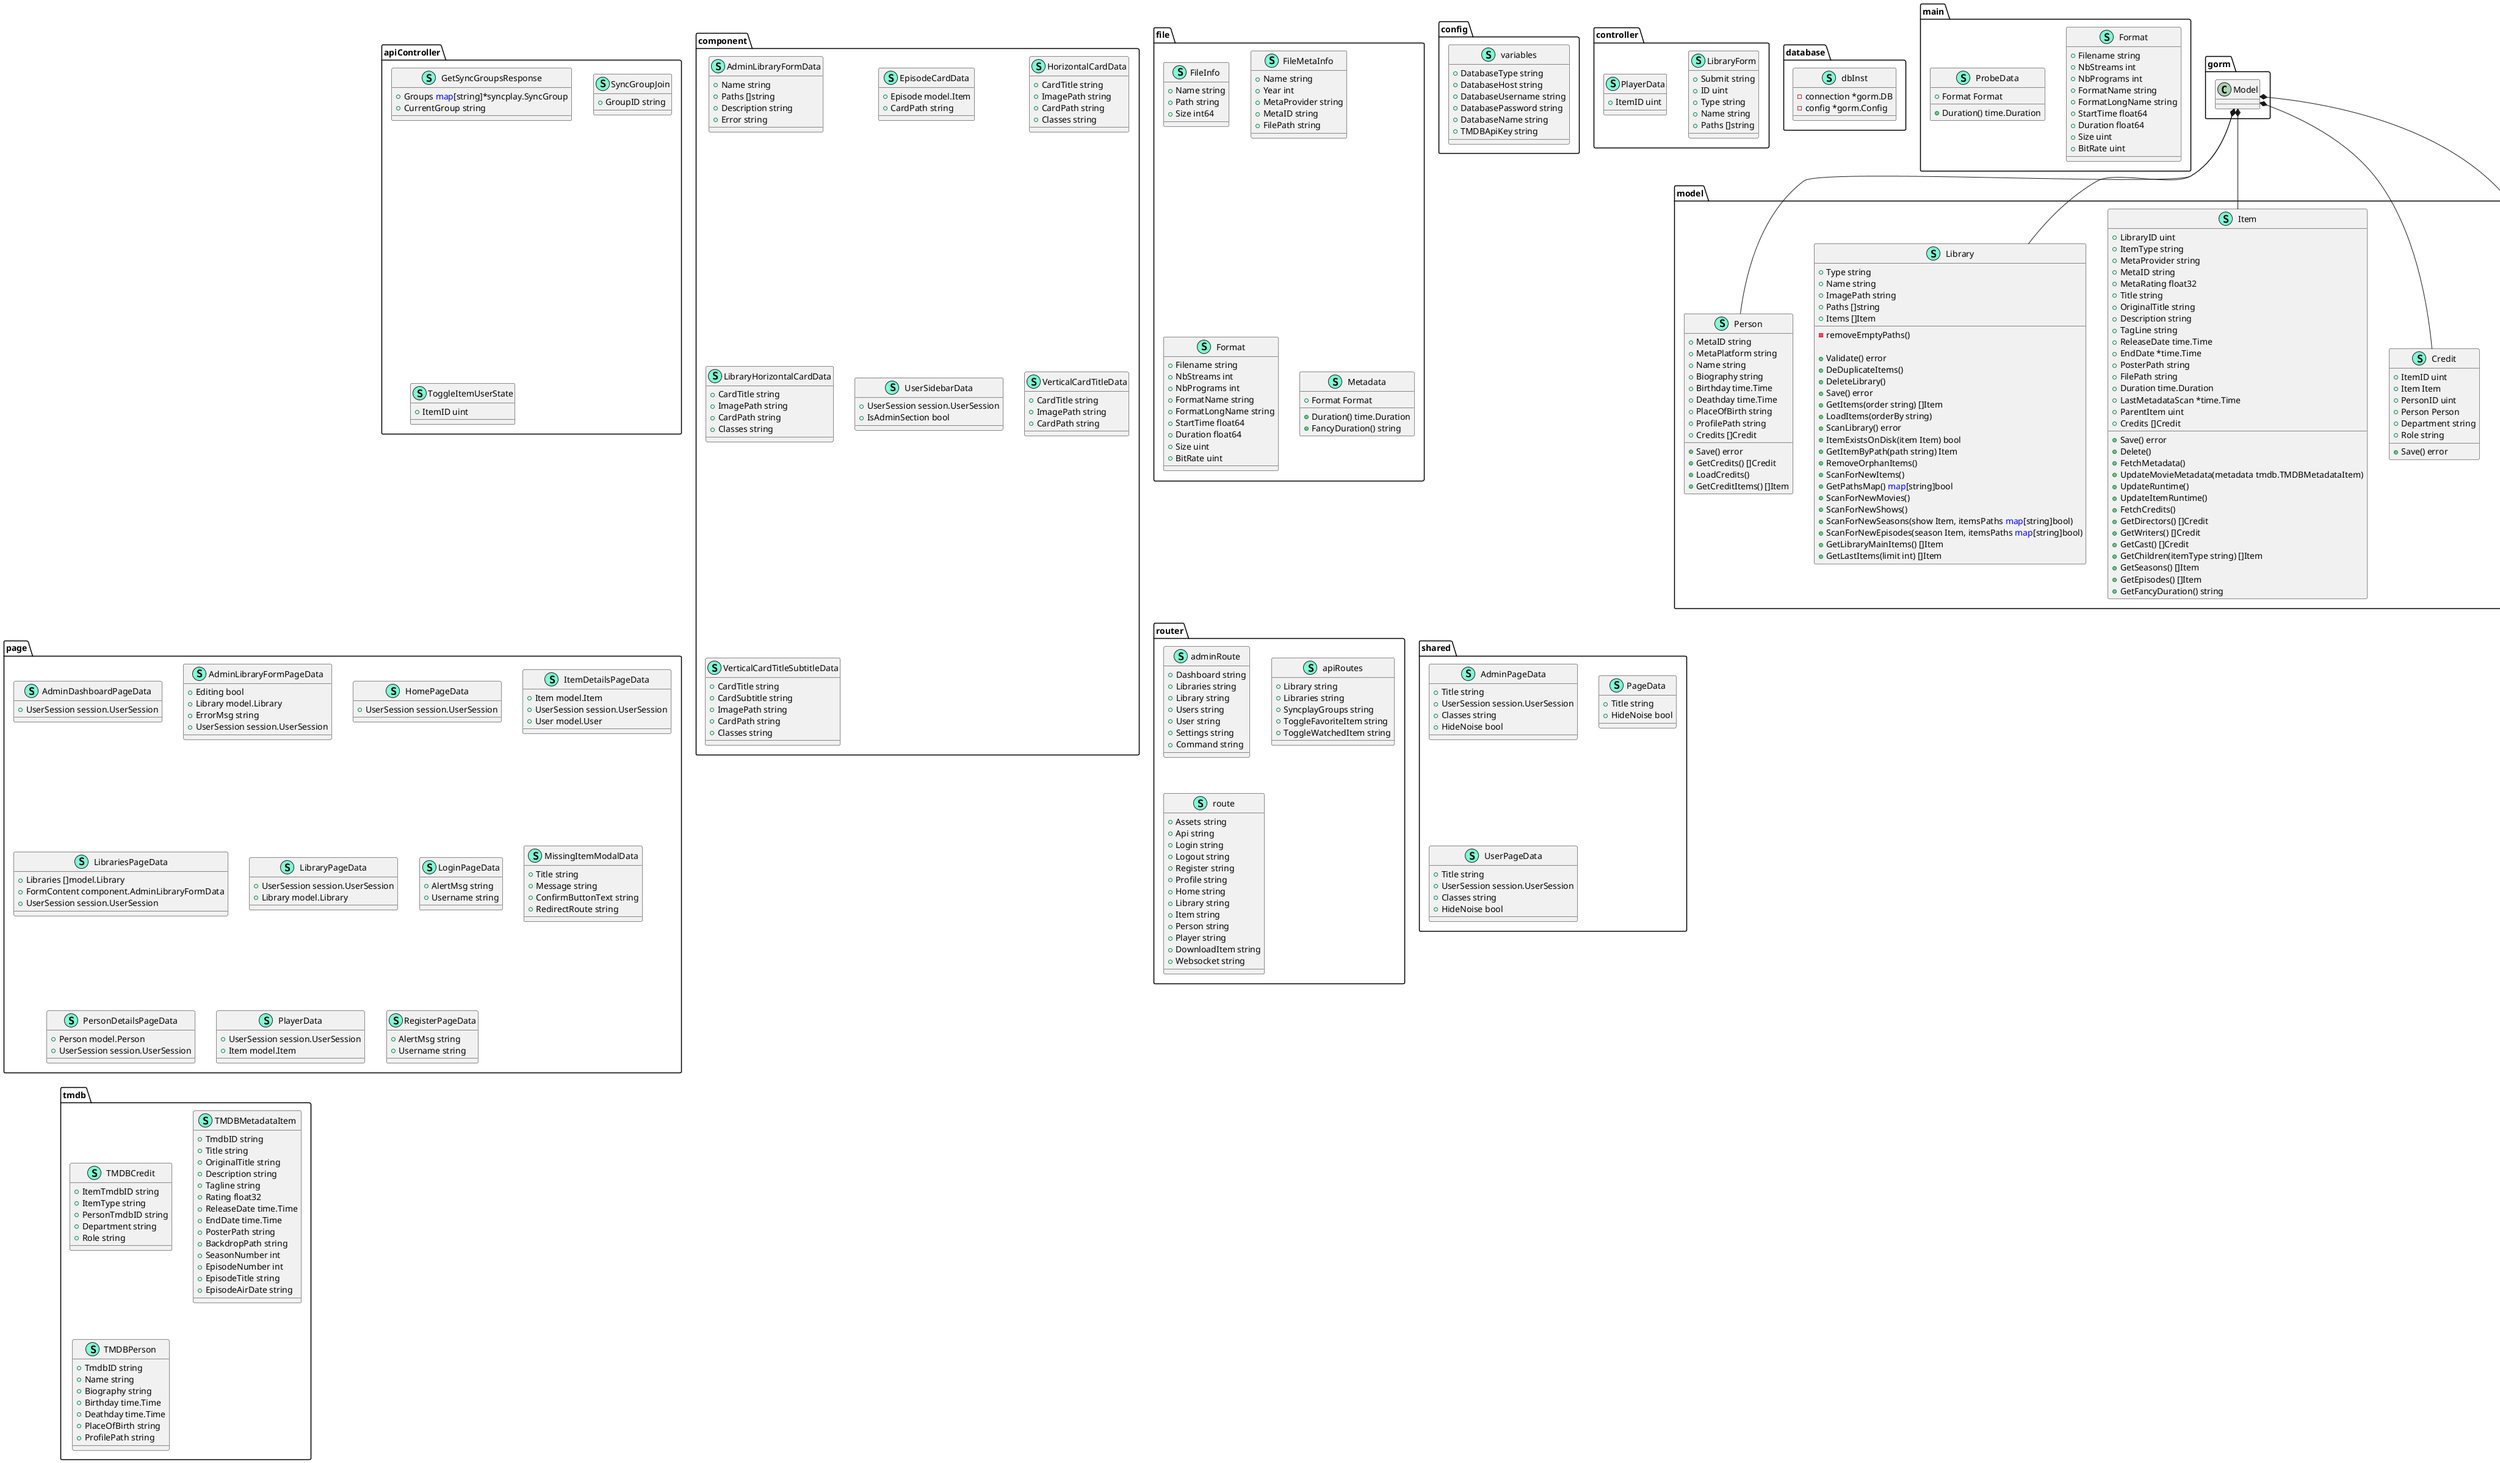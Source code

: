 @startuml
namespace apiController {
    class GetSyncGroupsResponse << (S,Aquamarine) >> {
        + Groups <font color=blue>map</font>[string]*syncplay.SyncGroup
        + CurrentGroup string

    }
    class SyncGroupJoin << (S,Aquamarine) >> {
        + GroupID string

    }
    class ToggleItemUserState << (S,Aquamarine) >> {
        + ItemID uint

    }
}


namespace component {
    class AdminLibraryFormData << (S,Aquamarine) >> {
        + Name string
        + Paths []string
        + Description string
        + Error string

    }
    class EpisodeCardData << (S,Aquamarine) >> {
        + Episode model.Item
        + CardPath string

    }
    class HorizontalCardData << (S,Aquamarine) >> {
        + CardTitle string
        + ImagePath string
        + CardPath string
        + Classes string

    }
    class LibraryHorizontalCardData << (S,Aquamarine) >> {
        + CardTitle string
        + ImagePath string
        + CardPath string
        + Classes string

    }
    class UserSidebarData << (S,Aquamarine) >> {
        + UserSession session.UserSession
        + IsAdminSection bool

    }
    class VerticalCardTitleData << (S,Aquamarine) >> {
        + CardTitle string
        + ImagePath string
        + CardPath string

    }
    class VerticalCardTitleSubtitleData << (S,Aquamarine) >> {
        + CardTitle string
        + CardSubtitle string
        + ImagePath string
        + CardPath string
        + Classes string

    }
}


namespace config {
    class variables << (S,Aquamarine) >> {
        + DatabaseType string
        + DatabaseHost string
        + DatabaseUsername string
        + DatabasePassword string
        + DatabaseName string
        + TMDBApiKey string

    }
}


namespace controller {
    class LibraryForm << (S,Aquamarine) >> {
        + Submit string
        + ID uint
        + Type string
        + Name string
        + Paths []string

    }
    class PlayerData << (S,Aquamarine) >> {
        + ItemID uint

    }
}


namespace database {
    class dbInst << (S,Aquamarine) >> {
        - connection *gorm.DB
        - config *gorm.Config

    }
}


namespace file {
    class FileInfo << (S,Aquamarine) >> {
        + Name string
        + Path string
        + Size int64

    }
    class FileMetaInfo << (S,Aquamarine) >> {
        + Name string
        + Year int
        + MetaProvider string
        + MetaID string
        + FilePath string

    }
    class Format << (S,Aquamarine) >> {
        + Filename string
        + NbStreams int
        + NbPrograms int
        + FormatName string
        + FormatLongName string
        + StartTime float64
        + Duration float64
        + Size uint
        + BitRate uint

    }
    class Metadata << (S,Aquamarine) >> {
        + Format Format

        + Duration() time.Duration
        + FancyDuration() string

    }
}


namespace main {
    class Format << (S,Aquamarine) >> {
        + Filename string
        + NbStreams int
        + NbPrograms int
        + FormatName string
        + FormatLongName string
        + StartTime float64
        + Duration float64
        + Size uint
        + BitRate uint

    }
    class ProbeData << (S,Aquamarine) >> {
        + Format Format

        + Duration() time.Duration

    }
}


namespace model {
    class Credit << (S,Aquamarine) >> {
        + ItemID uint
        + Item Item
        + PersonID uint
        + Person Person
        + Department string
        + Role string

        + Save() error

    }
    class Device << (S,Aquamarine) >> {
        + ID uuid.UUID
        + CreatedAt time.Time
        + UpdatedAt time.Time
        + DeletedAt gorm.DeletedAt
        + UserID uint
        + User User
        + Name string

        + BeforeCreate(tx *gorm.DB) error
        + Save() error
        + UpdateDeviceActivity() error

    }
    class Item << (S,Aquamarine) >> {
        + LibraryID uint
        + ItemType string
        + MetaProvider string
        + MetaID string
        + MetaRating float32
        + Title string
        + OriginalTitle string
        + Description string
        + TagLine string
        + ReleaseDate time.Time
        + EndDate *time.Time
        + PosterPath string
        + FilePath string
        + Duration time.Duration
        + LastMetadataScan *time.Time
        + ParentItem uint
        + Credits []Credit

        + Save() error
        + Delete() 
        + FetchMetadata() 
        + UpdateMovieMetadata(metadata tmdb.TMDBMetadataItem) 
        + UpdateRuntime() 
        + UpdateItemRuntime() 
        + FetchCredits() 
        + GetDirectors() []Credit
        + GetWriters() []Credit
        + GetCast() []Credit
        + GetChildren(itemType string) []Item
        + GetSeasons() []Item
        + GetEpisodes() []Item
        + GetFancyDuration() string

    }
    class Library << (S,Aquamarine) >> {
        + Type string
        + Name string
        + ImagePath string
        + Paths []string
        + Items []Item

        - removeEmptyPaths() 

        + Validate() error
        + DeDuplicateItems() 
        + DeleteLibrary() 
        + Save() error
        + GetItems(order string) []Item
        + LoadItems(orderBy string) 
        + ScanLibrary() error
        + ItemExistsOnDisk(item Item) bool
        + GetItemByPath(path string) Item
        + RemoveOrphanItems() 
        + ScanForNewItems() 
        + GetPathsMap() <font color=blue>map</font>[string]bool
        + ScanForNewMovies() 
        + ScanForNewShows() 
        + ScanForNewSeasons(show Item, itemsPaths <font color=blue>map</font>[string]bool) 
        + ScanForNewEpisodes(season Item, itemsPaths <font color=blue>map</font>[string]bool) 
        + GetLibraryMainItems() []Item
        + GetLastItems(limit int) []Item

    }
    class Person << (S,Aquamarine) >> {
        + MetaID string
        + MetaPlatform string
        + Name string
        + Biography string
        + Birthday time.Time
        + Deathday time.Time
        + PlaceOfBirth string
        + ProfilePath string
        + Credits []Credit

        + Save() error
        + GetCredits() []Credit
        + LoadCredits() 
        + GetCreditItems() []Item

    }
    class User << (S,Aquamarine) >> {
        + Username string
        + Password string
        + Role Role
        + WatchedItems []Item
        + FavoriteItems []Item
        + Enabled bool

        + HashPassword() 
        + CheckPassword(password string) bool
        + Save() 
        + Delete() 
        + ToggleFavoriteItem(itemID uint) bool
        + FetchFavoriteItems() 
        + ItemIsFavorite(itemID uint) bool
        + ToggleWatchedItem(itemID uint) bool
        + FetchWatchedItems() 
        + ItemIsWatched(itemID uint) bool

    }
    class model.LibraryType << (T, #FF7700) >>  {
    }
    class model.Role << (T, #FF7700) >>  {
    }
}
"gorm.Model" *-- "model.Credit"
"gorm.Model" *-- "model.Item"
"gorm.Model" *-- "model.Library"
"gorm.Model" *-- "model.Person"
"gorm.Model" *-- "model.User"


namespace page {
    class AdminDashboardPageData << (S,Aquamarine) >> {
        + UserSession session.UserSession

    }
    class AdminLibraryFormPageData << (S,Aquamarine) >> {
        + Editing bool
        + Library model.Library
        + ErrorMsg string
        + UserSession session.UserSession

    }
    class HomePageData << (S,Aquamarine) >> {
        + UserSession session.UserSession

    }
    class ItemDetailsPageData << (S,Aquamarine) >> {
        + Item model.Item
        + UserSession session.UserSession
        + User model.User

    }
    class LibrariesPageData << (S,Aquamarine) >> {
        + Libraries []model.Library
        + FormContent component.AdminLibraryFormData
        + UserSession session.UserSession

    }
    class LibraryPageData << (S,Aquamarine) >> {
        + UserSession session.UserSession
        + Library model.Library

    }
    class LoginPageData << (S,Aquamarine) >> {
        + AlertMsg string
        + Username string

    }
    class MissingItemModalData << (S,Aquamarine) >> {
        + Title string
        + Message string
        + ConfirmButtonText string
        + RedirectRoute string

    }
    class PersonDetailsPageData << (S,Aquamarine) >> {
        + Person model.Person
        + UserSession session.UserSession

    }
    class PlayerData << (S,Aquamarine) >> {
        + UserSession session.UserSession
        + Item model.Item

    }
    class RegisterPageData << (S,Aquamarine) >> {
        + AlertMsg string
        + Username string

    }
}


namespace router {
    class adminRoute << (S,Aquamarine) >> {
        + Dashboard string
        + Libraries string
        + Library string
        + Users string
        + User string
        + Settings string
        + Command string

    }
    class apiRoutes << (S,Aquamarine) >> {
        + Library string
        + Libraries string
        + SyncplayGroups string
        + ToggleFavoriteItem string
        + ToggleWatchedItem string

    }
    class route << (S,Aquamarine) >> {
        + Assets string
        + Api string
        + Login string
        + Logout string
        + Register string
        + Profile string
        + Home string
        + Library string
        + Item string
        + Person string
        + Player string
        + DownloadItem string
        + Websocket string

    }
}


namespace session {
    class UserSession << (S,Aquamarine) >> {
        + Username string
        + Authenticated bool
        + SyncPlayGroup string
        + Role model.Role
        + ErrorMsg string
        + DeviceID uuid.UUID

        + SaveUserSession(c echo.Context) 
        + PopErrorMessage(c echo.Context) string
        + IsAdmin() bool

    }
    class sessionSettings << (S,Aquamarine) >> {
        + Store *sessions.CookieStore
        + Name string
        + MaxAge int

    }
}


namespace shared {
    class AdminPageData << (S,Aquamarine) >> {
        + Title string
        + UserSession session.UserSession
        + Classes string
        + HideNoise bool

    }
    class PageData << (S,Aquamarine) >> {
        + Title string
        + HideNoise bool

    }
    class UserPageData << (S,Aquamarine) >> {
        + Title string
        + UserSession session.UserSession
        + Classes string
        + HideNoise bool

    }
}


namespace syncplay {
    class Sync << (S,Aquamarine) >> {
        + CurrentItem *model.Item
        + StartedFrom float32
        + StartedAt int64
        + IsPlaying bool
        + IsPlayingBeforeBuffer bool

        + SetNewItem(item *model.Item) 
        + GetStartedAt() int64

    }
    class SyncGroup << (S,Aquamarine) >> {
        + ID uuid.UUID
        + Name string
        + Connections <font color=blue>map</font>[*websocket.Conn]bool
        + Users []string
        + Sync Sync

        + AddUser(username string) 
        + RemoveUser(user string) 
        + AddConnection(conn *websocket.Conn) 
        + RemoveConnection(conn *websocket.Conn) 
        + GetConnectionList() []*websocket.Conn
        + SetWaitingClient(conn *websocket.Conn) 
        + SetReadyClient(conn *websocket.Conn) 
        + GetWaitingCount() int
        + CanPlay() bool
        + SetState(playing bool, runtime float32) 
        + SetPlayingBeforeBuffer(playingBeforeBuffer bool) 

    }
    class SyncGroups << (S,Aquamarine) >> {
        + Groups <font color=blue>map</font>[string]*SyncGroup

        + CreateGroup(user model.User) *SyncGroup
        + GetGroup(id string) *SyncGroup
        + GetGroups() <font color=blue>map</font>[string]*SyncGroup
        + DeleteGroup(id string) 

    }
}
"sync.RWMutex" *-- "syncplay.Sync"
"sync.RWMutex" *-- "syncplay.SyncGroup"
"sync.RWMutex" *-- "syncplay.SyncGroups"


namespace tmdb {
    class TMDBCredit << (S,Aquamarine) >> {
        + ItemTmdbID string
        + ItemType string
        + PersonTmdbID string
        + Department string
        + Role string

    }
    class TMDBMetadataItem << (S,Aquamarine) >> {
        + TmdbID string
        + Title string
        + OriginalTitle string
        + Description string
        + Tagline string
        + Rating float32
        + ReleaseDate time.Time
        + EndDate time.Time
        + PosterPath string
        + BackdropPath string
        + SeasonNumber int
        + EpisodeNumber int
        + EpisodeTitle string
        + EpisodeAirDate string

    }
    class TMDBPerson << (S,Aquamarine) >> {
        + TmdbID string
        + Name string
        + Biography string
        + Birthday time.Time
        + Deathday time.Time
        + PlaceOfBirth string
        + ProfilePath string

    }
}


namespace websocket {
    class Message << (S,Aquamarine) >> {
        + Event string
        + StartedFrom float32
        + StartedAt int64
        + Item *model.Item

    }
    class WsServer << (S,Aquamarine) >> {
        - clients <font color=blue>map</font>[*websocket.Conn]bool
        - upgrader *websocket.Upgrader

        + Upgrade(w http.ResponseWriter, r *http.Request) (*websocket.Conn, error)
        + ReadLoop(ws *websocket.Conn, group *syncplay.SyncGroup) 

    }
}
"sync.Mutex" *-- "websocket.WsServer"


"__builtin__.int" #.. "model.Role"
"__builtin__.string" #.. "model.LibraryType"
@enduml
